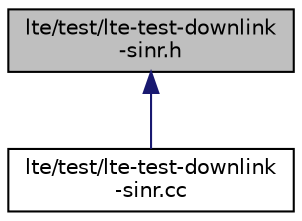 digraph "lte/test/lte-test-downlink-sinr.h"
{
  edge [fontname="Helvetica",fontsize="10",labelfontname="Helvetica",labelfontsize="10"];
  node [fontname="Helvetica",fontsize="10",shape=record];
  Node1 [label="lte/test/lte-test-downlink\l-sinr.h",height=0.2,width=0.4,color="black", fillcolor="grey75", style="filled", fontcolor="black"];
  Node1 -> Node2 [dir="back",color="midnightblue",fontsize="10",style="solid"];
  Node2 [label="lte/test/lte-test-downlink\l-sinr.cc",height=0.2,width=0.4,color="black", fillcolor="white", style="filled",URL="$d3/de9/lte-test-downlink-sinr_8cc.html"];
}
